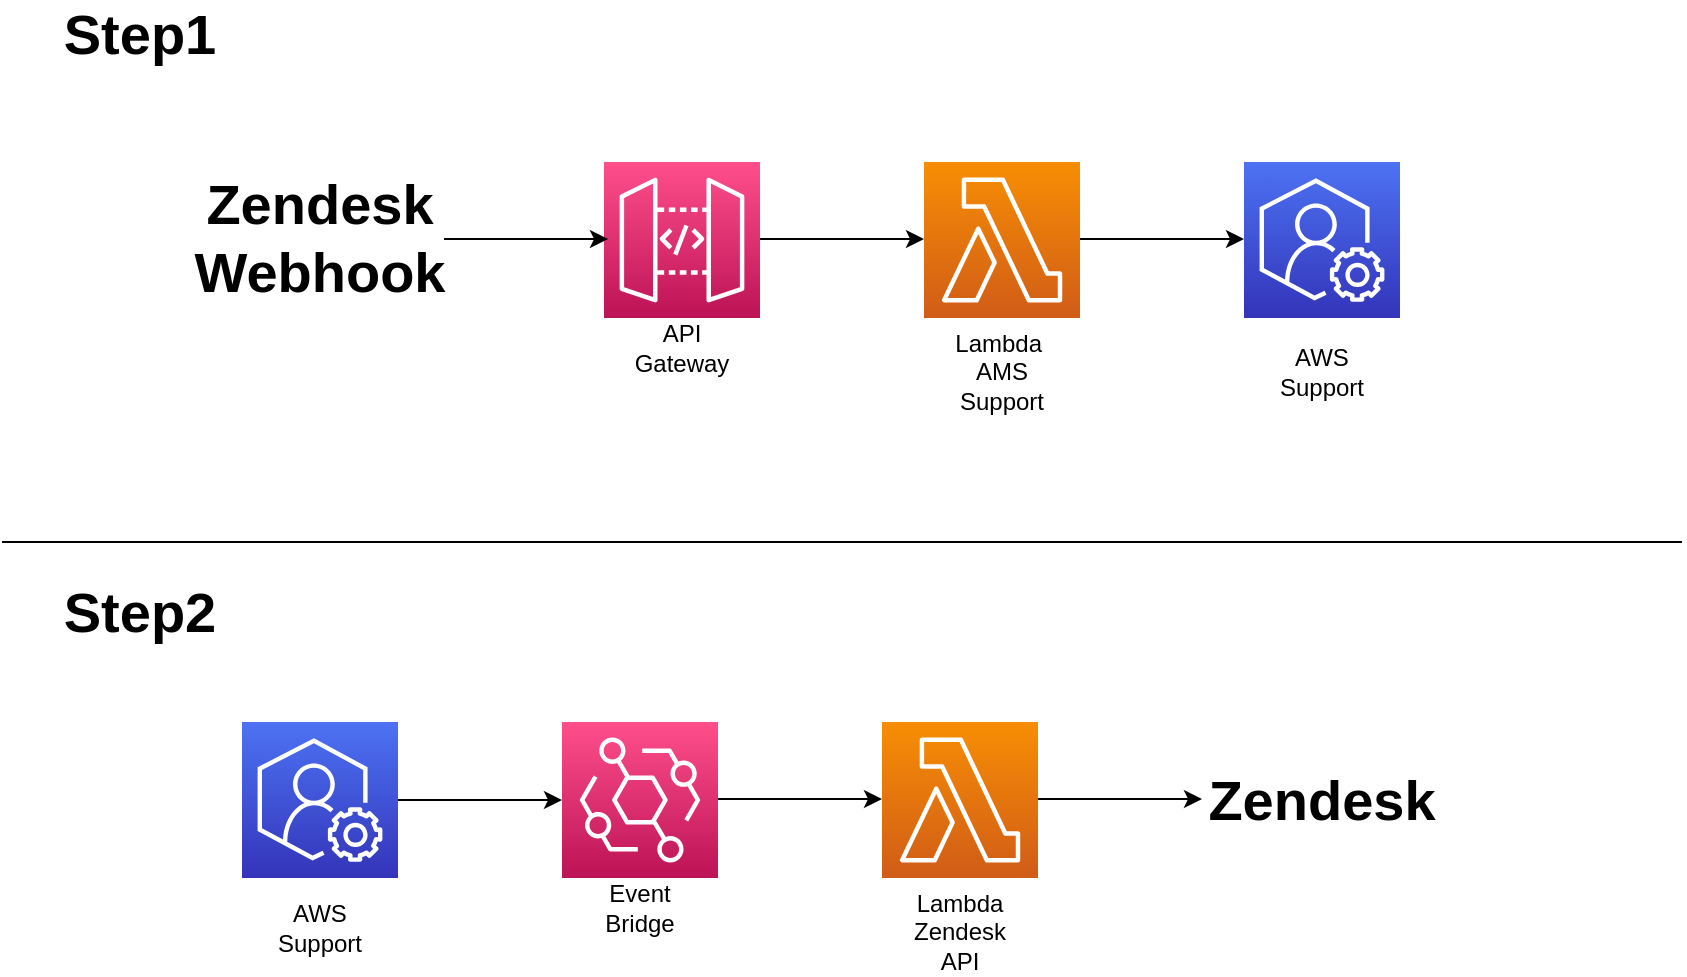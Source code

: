 <mxfile version="20.3.0" type="device"><diagram id="pHGp1DYlmgB0pHaR_Ge1" name="Page-1"><mxGraphModel dx="1422" dy="865" grid="1" gridSize="10" guides="1" tooltips="1" connect="1" arrows="1" fold="1" page="1" pageScale="1" pageWidth="850" pageHeight="1100" math="0" shadow="0"><root><mxCell id="0"/><mxCell id="1" parent="0"/><mxCell id="ldcVaC7-4vEGo6aXdYWe-1" value="" style="sketch=0;points=[[0,0,0],[0.25,0,0],[0.5,0,0],[0.75,0,0],[1,0,0],[0,1,0],[0.25,1,0],[0.5,1,0],[0.75,1,0],[1,1,0],[0,0.25,0],[0,0.5,0],[0,0.75,0],[1,0.25,0],[1,0.5,0],[1,0.75,0]];outlineConnect=0;fontColor=#232F3E;gradientColor=#4D72F3;gradientDirection=north;fillColor=#3334B9;strokeColor=#ffffff;dashed=0;verticalLabelPosition=bottom;verticalAlign=top;align=center;html=1;fontSize=12;fontStyle=0;aspect=fixed;shape=mxgraph.aws4.resourceIcon;resIcon=mxgraph.aws4.support;" parent="1" vertex="1"><mxGeometry x="121" y="370" width="78" height="78" as="geometry"/></mxCell><mxCell id="ldcVaC7-4vEGo6aXdYWe-2" value="" style="sketch=0;points=[[0,0,0],[0.25,0,0],[0.5,0,0],[0.75,0,0],[1,0,0],[0,1,0],[0.25,1,0],[0.5,1,0],[0.75,1,0],[1,1,0],[0,0.25,0],[0,0.5,0],[0,0.75,0],[1,0.25,0],[1,0.5,0],[1,0.75,0]];outlineConnect=0;fontColor=#232F3E;gradientColor=#FF4F8B;gradientDirection=north;fillColor=#BC1356;strokeColor=#ffffff;dashed=0;verticalLabelPosition=bottom;verticalAlign=top;align=center;html=1;fontSize=12;fontStyle=0;aspect=fixed;shape=mxgraph.aws4.resourceIcon;resIcon=mxgraph.aws4.eventbridge;" parent="1" vertex="1"><mxGeometry x="281" y="370" width="78" height="78" as="geometry"/></mxCell><mxCell id="ldcVaC7-4vEGo6aXdYWe-3" value="" style="sketch=0;points=[[0,0,0],[0.25,0,0],[0.5,0,0],[0.75,0,0],[1,0,0],[0,1,0],[0.25,1,0],[0.5,1,0],[0.75,1,0],[1,1,0],[0,0.25,0],[0,0.5,0],[0,0.75,0],[1,0.25,0],[1,0.5,0],[1,0.75,0]];outlineConnect=0;fontColor=#232F3E;gradientColor=#F78E04;gradientDirection=north;fillColor=#D05C17;strokeColor=#ffffff;dashed=0;verticalLabelPosition=bottom;verticalAlign=top;align=center;html=1;fontSize=12;fontStyle=0;aspect=fixed;shape=mxgraph.aws4.resourceIcon;resIcon=mxgraph.aws4.lambda;" parent="1" vertex="1"><mxGeometry x="441" y="370" width="78" height="78" as="geometry"/></mxCell><mxCell id="ldcVaC7-4vEGo6aXdYWe-4" value="" style="endArrow=classic;html=1;rounded=0;" parent="1" source="ldcVaC7-4vEGo6aXdYWe-1" target="ldcVaC7-4vEGo6aXdYWe-2" edge="1"><mxGeometry width="50" height="50" relative="1" as="geometry"><mxPoint x="201" y="550" as="sourcePoint"/><mxPoint x="251" y="500" as="targetPoint"/></mxGeometry></mxCell><mxCell id="ldcVaC7-4vEGo6aXdYWe-5" value="" style="endArrow=classic;html=1;rounded=0;" parent="1" edge="1"><mxGeometry width="50" height="50" relative="1" as="geometry"><mxPoint x="359" y="408.5" as="sourcePoint"/><mxPoint x="441" y="408.5" as="targetPoint"/></mxGeometry></mxCell><mxCell id="ldcVaC7-4vEGo6aXdYWe-6" value="API Gateway" style="text;html=1;strokeColor=none;fillColor=none;align=center;verticalAlign=middle;whiteSpace=wrap;rounded=0;" parent="1" vertex="1"><mxGeometry x="311" y="168" width="60" height="30" as="geometry"/></mxCell><mxCell id="ldcVaC7-4vEGo6aXdYWe-9" value="Event Bridge" style="text;html=1;strokeColor=none;fillColor=none;align=center;verticalAlign=middle;whiteSpace=wrap;rounded=0;" parent="1" vertex="1"><mxGeometry x="290" y="448" width="60" height="30" as="geometry"/></mxCell><mxCell id="ldcVaC7-4vEGo6aXdYWe-11" value="Lambda Zendesk API" style="text;html=1;strokeColor=none;fillColor=none;align=center;verticalAlign=middle;whiteSpace=wrap;rounded=0;" parent="1" vertex="1"><mxGeometry x="450" y="460" width="60" height="30" as="geometry"/></mxCell><mxCell id="ldcVaC7-4vEGo6aXdYWe-12" value="&lt;font style=&quot;font-size: 28px;&quot;&gt;&lt;b&gt;Zendesk&lt;/b&gt;&lt;/font&gt;" style="text;html=1;strokeColor=none;fillColor=none;align=center;verticalAlign=middle;whiteSpace=wrap;rounded=0;" parent="1" vertex="1"><mxGeometry x="631" y="394" width="60" height="30" as="geometry"/></mxCell><mxCell id="ldcVaC7-4vEGo6aXdYWe-13" value="" style="endArrow=classic;html=1;rounded=0;" parent="1" edge="1"><mxGeometry width="50" height="50" relative="1" as="geometry"><mxPoint x="519" y="408.5" as="sourcePoint"/><mxPoint x="601" y="408.5" as="targetPoint"/></mxGeometry></mxCell><mxCell id="ldcVaC7-4vEGo6aXdYWe-14" value="&lt;font style=&quot;font-size: 28px;&quot;&gt;&lt;b&gt;Zendesk&lt;br&gt;Webhook&lt;br&gt;&lt;br&gt;&lt;/b&gt;&lt;/font&gt;" style="text;html=1;strokeColor=none;fillColor=none;align=center;verticalAlign=middle;whiteSpace=wrap;rounded=0;" parent="1" vertex="1"><mxGeometry x="130" y="130" width="60" height="30" as="geometry"/></mxCell><mxCell id="ldcVaC7-4vEGo6aXdYWe-15" value="" style="sketch=0;points=[[0,0,0],[0.25,0,0],[0.5,0,0],[0.75,0,0],[1,0,0],[0,1,0],[0.25,1,0],[0.5,1,0],[0.75,1,0],[1,1,0],[0,0.25,0],[0,0.5,0],[0,0.75,0],[1,0.25,0],[1,0.5,0],[1,0.75,0]];outlineConnect=0;fontColor=#232F3E;gradientColor=#FF4F8B;gradientDirection=north;fillColor=#BC1356;strokeColor=#ffffff;dashed=0;verticalLabelPosition=bottom;verticalAlign=top;align=center;html=1;fontSize=12;fontStyle=0;aspect=fixed;shape=mxgraph.aws4.resourceIcon;resIcon=mxgraph.aws4.api_gateway;" parent="1" vertex="1"><mxGeometry x="302" y="90" width="78" height="78" as="geometry"/></mxCell><mxCell id="ldcVaC7-4vEGo6aXdYWe-16" value="" style="endArrow=classic;html=1;rounded=0;" parent="1" edge="1"><mxGeometry width="50" height="50" relative="1" as="geometry"><mxPoint x="222" y="128.5" as="sourcePoint"/><mxPoint x="304" y="128.5" as="targetPoint"/></mxGeometry></mxCell><mxCell id="ldcVaC7-4vEGo6aXdYWe-17" value="AWS Support" style="text;html=1;strokeColor=none;fillColor=none;align=center;verticalAlign=middle;whiteSpace=wrap;rounded=0;" parent="1" vertex="1"><mxGeometry x="130" y="458" width="60" height="30" as="geometry"/></mxCell><mxCell id="ldcVaC7-4vEGo6aXdYWe-18" value="" style="endArrow=classic;html=1;rounded=0;" parent="1" edge="1"><mxGeometry width="50" height="50" relative="1" as="geometry"><mxPoint x="380" y="128.5" as="sourcePoint"/><mxPoint x="462" y="128.5" as="targetPoint"/></mxGeometry></mxCell><mxCell id="ldcVaC7-4vEGo6aXdYWe-19" value="" style="sketch=0;points=[[0,0,0],[0.25,0,0],[0.5,0,0],[0.75,0,0],[1,0,0],[0,1,0],[0.25,1,0],[0.5,1,0],[0.75,1,0],[1,1,0],[0,0.25,0],[0,0.5,0],[0,0.75,0],[1,0.25,0],[1,0.5,0],[1,0.75,0]];outlineConnect=0;fontColor=#232F3E;gradientColor=#F78E04;gradientDirection=north;fillColor=#D05C17;strokeColor=#ffffff;dashed=0;verticalLabelPosition=bottom;verticalAlign=top;align=center;html=1;fontSize=12;fontStyle=0;aspect=fixed;shape=mxgraph.aws4.resourceIcon;resIcon=mxgraph.aws4.lambda;" parent="1" vertex="1"><mxGeometry x="462" y="90" width="78" height="78" as="geometry"/></mxCell><mxCell id="ldcVaC7-4vEGo6aXdYWe-20" value="Lambda&amp;nbsp;&lt;br&gt;AMS Support" style="text;html=1;strokeColor=none;fillColor=none;align=center;verticalAlign=middle;whiteSpace=wrap;rounded=0;" parent="1" vertex="1"><mxGeometry x="471" y="180" width="60" height="30" as="geometry"/></mxCell><mxCell id="ldcVaC7-4vEGo6aXdYWe-21" value="" style="sketch=0;points=[[0,0,0],[0.25,0,0],[0.5,0,0],[0.75,0,0],[1,0,0],[0,1,0],[0.25,1,0],[0.5,1,0],[0.75,1,0],[1,1,0],[0,0.25,0],[0,0.5,0],[0,0.75,0],[1,0.25,0],[1,0.5,0],[1,0.75,0]];outlineConnect=0;fontColor=#232F3E;gradientColor=#4D72F3;gradientDirection=north;fillColor=#3334B9;strokeColor=#ffffff;dashed=0;verticalLabelPosition=bottom;verticalAlign=top;align=center;html=1;fontSize=12;fontStyle=0;aspect=fixed;shape=mxgraph.aws4.resourceIcon;resIcon=mxgraph.aws4.support;" parent="1" vertex="1"><mxGeometry x="622" y="90" width="78" height="78" as="geometry"/></mxCell><mxCell id="ldcVaC7-4vEGo6aXdYWe-22" value="" style="endArrow=classic;html=1;rounded=0;" parent="1" edge="1"><mxGeometry width="50" height="50" relative="1" as="geometry"><mxPoint x="540" y="128.5" as="sourcePoint"/><mxPoint x="622" y="128.5" as="targetPoint"/></mxGeometry></mxCell><mxCell id="ldcVaC7-4vEGo6aXdYWe-23" value="AWS Support" style="text;html=1;strokeColor=none;fillColor=none;align=center;verticalAlign=middle;whiteSpace=wrap;rounded=0;" parent="1" vertex="1"><mxGeometry x="631" y="180" width="60" height="30" as="geometry"/></mxCell><mxCell id="ldcVaC7-4vEGo6aXdYWe-24" value="" style="endArrow=none;html=1;rounded=0;fontSize=28;" parent="1" edge="1"><mxGeometry width="50" height="50" relative="1" as="geometry"><mxPoint x="1" y="280" as="sourcePoint"/><mxPoint x="841" y="280" as="targetPoint"/></mxGeometry></mxCell><mxCell id="G9ZPn3U1DwAEoXKlN8a9-2" value="&lt;font style=&quot;font-size: 28px;&quot;&gt;&lt;b&gt;Step1&lt;/b&gt;&lt;/font&gt;" style="text;html=1;strokeColor=none;fillColor=none;align=center;verticalAlign=middle;whiteSpace=wrap;rounded=0;" parent="1" vertex="1"><mxGeometry x="40" y="11" width="60" height="30" as="geometry"/></mxCell><mxCell id="G9ZPn3U1DwAEoXKlN8a9-3" value="&lt;font style=&quot;font-size: 28px;&quot;&gt;&lt;b&gt;Step2&lt;/b&gt;&lt;/font&gt;" style="text;html=1;strokeColor=none;fillColor=none;align=center;verticalAlign=middle;whiteSpace=wrap;rounded=0;" parent="1" vertex="1"><mxGeometry x="40" y="300" width="60" height="30" as="geometry"/></mxCell></root></mxGraphModel></diagram></mxfile>